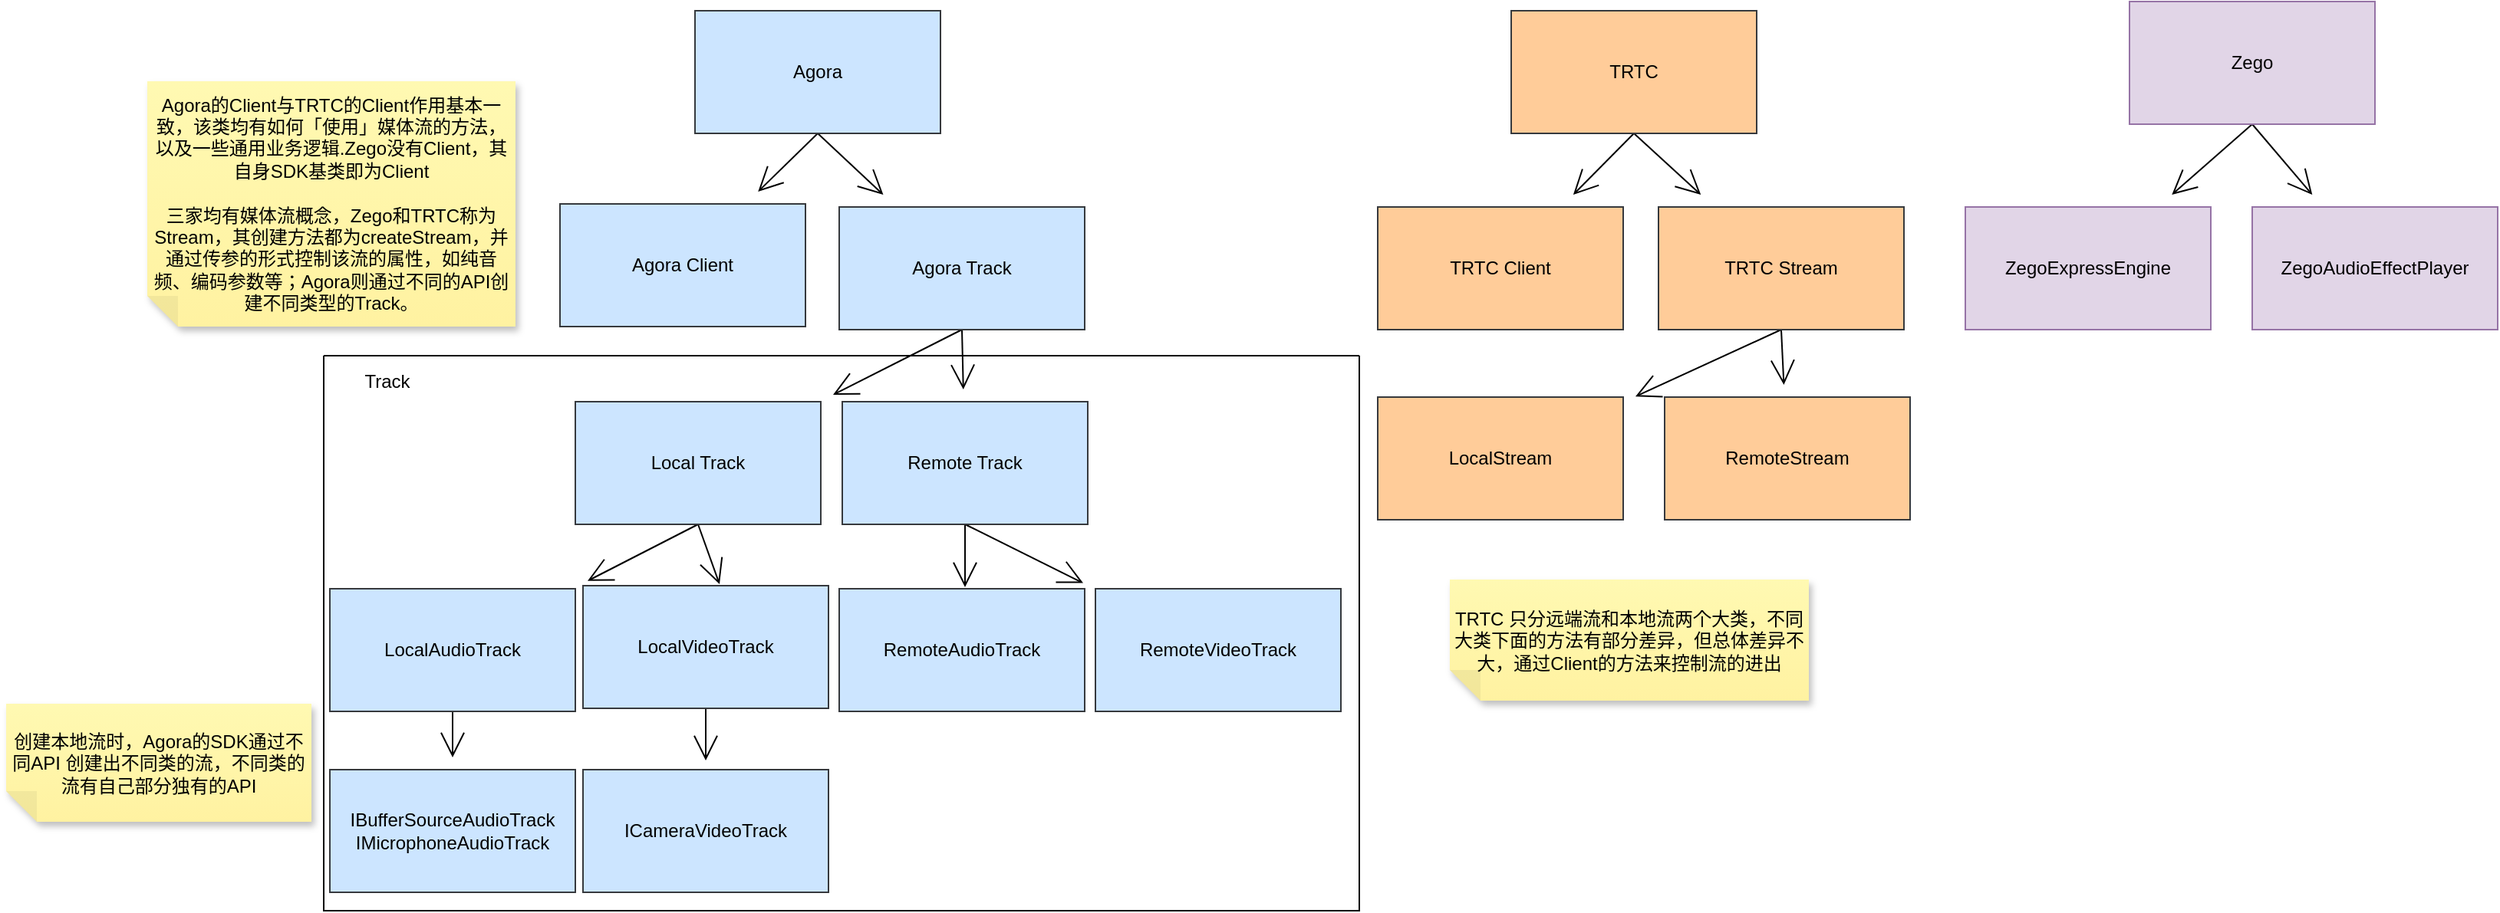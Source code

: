 <mxfile version="20.2.4" type="github">
  <diagram id="XerLuX8gjZ4Qrnr397_4" name="第 1 页">
    <mxGraphModel dx="3436" dy="1779" grid="0" gridSize="10" guides="1" tooltips="1" connect="1" arrows="1" fold="1" page="0" pageScale="1" pageWidth="827" pageHeight="1169" math="0" shadow="0">
      <root>
        <mxCell id="0" />
        <mxCell id="1" parent="0" />
        <mxCell id="Btgb__d3ryDDSwUvl4Ch-6" style="edgeStyle=none;curved=1;rounded=0;orthogonalLoop=1;jettySize=auto;html=1;exitX=0.5;exitY=1;exitDx=0;exitDy=0;endArrow=open;startSize=14;endSize=14;sourcePerimeterSpacing=8;targetPerimeterSpacing=8;" edge="1" parent="1" source="Btgb__d3ryDDSwUvl4Ch-2" target="Btgb__d3ryDDSwUvl4Ch-5">
          <mxGeometry relative="1" as="geometry" />
        </mxCell>
        <mxCell id="Btgb__d3ryDDSwUvl4Ch-8" style="edgeStyle=none;curved=1;rounded=0;orthogonalLoop=1;jettySize=auto;html=1;exitX=0.5;exitY=1;exitDx=0;exitDy=0;endArrow=open;startSize=14;endSize=14;sourcePerimeterSpacing=8;targetPerimeterSpacing=8;" edge="1" parent="1" source="Btgb__d3ryDDSwUvl4Ch-2" target="Btgb__d3ryDDSwUvl4Ch-7">
          <mxGeometry relative="1" as="geometry" />
        </mxCell>
        <mxCell id="Btgb__d3ryDDSwUvl4Ch-2" value="Agora" style="rounded=0;whiteSpace=wrap;html=1;hachureGap=4;fillColor=#cce5ff;strokeColor=#36393d;" vertex="1" parent="1">
          <mxGeometry x="-799" y="-567" width="160" height="80" as="geometry" />
        </mxCell>
        <mxCell id="Btgb__d3ryDDSwUvl4Ch-10" style="edgeStyle=none;curved=1;rounded=0;orthogonalLoop=1;jettySize=auto;html=1;exitX=0.5;exitY=1;exitDx=0;exitDy=0;endArrow=open;startSize=14;endSize=14;sourcePerimeterSpacing=8;targetPerimeterSpacing=8;" edge="1" parent="1" source="Btgb__d3ryDDSwUvl4Ch-3" target="Btgb__d3ryDDSwUvl4Ch-9">
          <mxGeometry relative="1" as="geometry" />
        </mxCell>
        <mxCell id="Btgb__d3ryDDSwUvl4Ch-12" style="edgeStyle=none;curved=1;rounded=0;orthogonalLoop=1;jettySize=auto;html=1;exitX=0.5;exitY=1;exitDx=0;exitDy=0;endArrow=open;startSize=14;endSize=14;sourcePerimeterSpacing=8;targetPerimeterSpacing=8;" edge="1" parent="1" source="Btgb__d3ryDDSwUvl4Ch-3" target="Btgb__d3ryDDSwUvl4Ch-11">
          <mxGeometry relative="1" as="geometry" />
        </mxCell>
        <mxCell id="Btgb__d3ryDDSwUvl4Ch-3" value="TRTC" style="rounded=0;whiteSpace=wrap;html=1;hachureGap=4;fillColor=#ffcc99;strokeColor=#36393d;" vertex="1" parent="1">
          <mxGeometry x="-267" y="-567" width="160" height="80" as="geometry" />
        </mxCell>
        <mxCell id="Btgb__d3ryDDSwUvl4Ch-14" style="edgeStyle=none;curved=1;rounded=0;orthogonalLoop=1;jettySize=auto;html=1;exitX=0.5;exitY=1;exitDx=0;exitDy=0;endArrow=open;startSize=14;endSize=14;sourcePerimeterSpacing=8;targetPerimeterSpacing=8;" edge="1" parent="1" source="Btgb__d3ryDDSwUvl4Ch-4" target="Btgb__d3ryDDSwUvl4Ch-13">
          <mxGeometry relative="1" as="geometry" />
        </mxCell>
        <mxCell id="Btgb__d3ryDDSwUvl4Ch-48" style="edgeStyle=none;curved=1;rounded=0;orthogonalLoop=1;jettySize=auto;html=1;exitX=0.5;exitY=1;exitDx=0;exitDy=0;endArrow=open;startSize=14;endSize=14;sourcePerimeterSpacing=8;targetPerimeterSpacing=8;" edge="1" parent="1" source="Btgb__d3ryDDSwUvl4Ch-4" target="Btgb__d3ryDDSwUvl4Ch-47">
          <mxGeometry relative="1" as="geometry" />
        </mxCell>
        <mxCell id="Btgb__d3ryDDSwUvl4Ch-4" value="Zego" style="rounded=0;whiteSpace=wrap;html=1;hachureGap=4;fillColor=#e1d5e7;strokeColor=#9673a6;" vertex="1" parent="1">
          <mxGeometry x="136" y="-573" width="160" height="80" as="geometry" />
        </mxCell>
        <mxCell id="Btgb__d3ryDDSwUvl4Ch-5" value="Agora Client" style="rounded=0;whiteSpace=wrap;html=1;hachureGap=4;fillColor=#cce5ff;strokeColor=#36393d;" vertex="1" parent="1">
          <mxGeometry x="-887" y="-441" width="160" height="80" as="geometry" />
        </mxCell>
        <mxCell id="Btgb__d3ryDDSwUvl4Ch-19" style="edgeStyle=none;curved=1;rounded=0;orthogonalLoop=1;jettySize=auto;html=1;exitX=0.5;exitY=1;exitDx=0;exitDy=0;endArrow=open;startSize=14;endSize=14;sourcePerimeterSpacing=8;targetPerimeterSpacing=8;" edge="1" parent="1" source="Btgb__d3ryDDSwUvl4Ch-7" target="Btgb__d3ryDDSwUvl4Ch-18">
          <mxGeometry relative="1" as="geometry" />
        </mxCell>
        <mxCell id="Btgb__d3ryDDSwUvl4Ch-21" style="edgeStyle=none;curved=1;rounded=0;orthogonalLoop=1;jettySize=auto;html=1;exitX=0.5;exitY=1;exitDx=0;exitDy=0;endArrow=open;startSize=14;endSize=14;sourcePerimeterSpacing=8;targetPerimeterSpacing=8;" edge="1" parent="1" source="Btgb__d3ryDDSwUvl4Ch-7" target="Btgb__d3ryDDSwUvl4Ch-20">
          <mxGeometry relative="1" as="geometry" />
        </mxCell>
        <mxCell id="Btgb__d3ryDDSwUvl4Ch-7" value="Agora Track" style="rounded=0;whiteSpace=wrap;html=1;hachureGap=4;fillColor=#cce5ff;strokeColor=#36393d;" vertex="1" parent="1">
          <mxGeometry x="-705" y="-439" width="160" height="80" as="geometry" />
        </mxCell>
        <mxCell id="Btgb__d3ryDDSwUvl4Ch-9" value="TRTC Client" style="rounded=0;whiteSpace=wrap;html=1;hachureGap=4;fillColor=#ffcc99;strokeColor=#36393d;" vertex="1" parent="1">
          <mxGeometry x="-354" y="-439" width="160" height="80" as="geometry" />
        </mxCell>
        <mxCell id="Btgb__d3ryDDSwUvl4Ch-42" style="edgeStyle=none;curved=1;rounded=0;orthogonalLoop=1;jettySize=auto;html=1;exitX=0.5;exitY=1;exitDx=0;exitDy=0;endArrow=open;startSize=14;endSize=14;sourcePerimeterSpacing=8;targetPerimeterSpacing=8;" edge="1" parent="1" source="Btgb__d3ryDDSwUvl4Ch-11" target="Btgb__d3ryDDSwUvl4Ch-41">
          <mxGeometry relative="1" as="geometry" />
        </mxCell>
        <mxCell id="Btgb__d3ryDDSwUvl4Ch-44" style="edgeStyle=none;curved=1;rounded=0;orthogonalLoop=1;jettySize=auto;html=1;exitX=0.5;exitY=1;exitDx=0;exitDy=0;endArrow=open;startSize=14;endSize=14;sourcePerimeterSpacing=8;targetPerimeterSpacing=8;" edge="1" parent="1" source="Btgb__d3ryDDSwUvl4Ch-11" target="Btgb__d3ryDDSwUvl4Ch-43">
          <mxGeometry relative="1" as="geometry" />
        </mxCell>
        <mxCell id="Btgb__d3ryDDSwUvl4Ch-11" value="TRTC Stream" style="rounded=0;whiteSpace=wrap;html=1;hachureGap=4;fillColor=#ffcc99;strokeColor=#36393d;" vertex="1" parent="1">
          <mxGeometry x="-171" y="-439" width="160" height="80" as="geometry" />
        </mxCell>
        <mxCell id="Btgb__d3ryDDSwUvl4Ch-13" value="ZegoExpressEngine" style="rounded=0;whiteSpace=wrap;html=1;hachureGap=4;fillColor=#e1d5e7;strokeColor=#9673a6;" vertex="1" parent="1">
          <mxGeometry x="29" y="-439" width="160" height="80" as="geometry" />
        </mxCell>
        <mxCell id="Btgb__d3ryDDSwUvl4Ch-17" value="Agora的Client与TRTC的Client作用基本一致，该类均有如何「使用」媒体流的方法，以及一些通用业务逻辑.Zego没有Client，其自身SDK基类即为Client&lt;br&gt;&lt;br&gt;三家均有媒体流概念，Zego和TRTC称为Stream，其创建方法都为createStream，并通过传参的形式控制该流的属性，如纯音频、编码参数等；Agora则通过不同的API创建不同类型的Track。" style="shape=note;whiteSpace=wrap;html=1;backgroundOutline=1;fontColor=#000000;darkOpacity=0.05;fillColor=#FFF9B2;strokeColor=none;fillStyle=solid;direction=west;gradientDirection=north;gradientColor=#FFF2A1;shadow=1;size=20;pointerEvents=1;hachureGap=4;" vertex="1" parent="1">
          <mxGeometry x="-1156" y="-521" width="240" height="160" as="geometry" />
        </mxCell>
        <mxCell id="Btgb__d3ryDDSwUvl4Ch-23" style="edgeStyle=none;curved=1;rounded=0;orthogonalLoop=1;jettySize=auto;html=1;exitX=0.5;exitY=1;exitDx=0;exitDy=0;endArrow=open;startSize=14;endSize=14;sourcePerimeterSpacing=8;targetPerimeterSpacing=8;" edge="1" parent="1" source="Btgb__d3ryDDSwUvl4Ch-18" target="Btgb__d3ryDDSwUvl4Ch-22">
          <mxGeometry relative="1" as="geometry" />
        </mxCell>
        <mxCell id="Btgb__d3ryDDSwUvl4Ch-25" style="edgeStyle=none;curved=1;rounded=0;orthogonalLoop=1;jettySize=auto;html=1;exitX=0.5;exitY=1;exitDx=0;exitDy=0;endArrow=open;startSize=14;endSize=14;sourcePerimeterSpacing=8;targetPerimeterSpacing=8;" edge="1" parent="1" source="Btgb__d3ryDDSwUvl4Ch-18">
          <mxGeometry relative="1" as="geometry">
            <mxPoint x="-783" y="-193" as="targetPoint" />
          </mxGeometry>
        </mxCell>
        <mxCell id="Btgb__d3ryDDSwUvl4Ch-18" value="Local Track" style="rounded=0;whiteSpace=wrap;html=1;hachureGap=4;fillColor=#cce5ff;strokeColor=#36393d;" vertex="1" parent="1">
          <mxGeometry x="-877" y="-312" width="160" height="80" as="geometry" />
        </mxCell>
        <mxCell id="Btgb__d3ryDDSwUvl4Ch-27" style="edgeStyle=none;curved=1;rounded=0;orthogonalLoop=1;jettySize=auto;html=1;exitX=0.5;exitY=1;exitDx=0;exitDy=0;endArrow=open;startSize=14;endSize=14;sourcePerimeterSpacing=8;targetPerimeterSpacing=8;" edge="1" parent="1" source="Btgb__d3ryDDSwUvl4Ch-20" target="Btgb__d3ryDDSwUvl4Ch-26">
          <mxGeometry relative="1" as="geometry" />
        </mxCell>
        <mxCell id="Btgb__d3ryDDSwUvl4Ch-29" style="edgeStyle=none;curved=1;rounded=0;orthogonalLoop=1;jettySize=auto;html=1;exitX=0.5;exitY=1;exitDx=0;exitDy=0;endArrow=open;startSize=14;endSize=14;sourcePerimeterSpacing=8;targetPerimeterSpacing=8;" edge="1" parent="1" source="Btgb__d3ryDDSwUvl4Ch-20">
          <mxGeometry relative="1" as="geometry">
            <mxPoint x="-623" y="-191" as="targetPoint" />
          </mxGeometry>
        </mxCell>
        <mxCell id="Btgb__d3ryDDSwUvl4Ch-20" value="Remote Track" style="rounded=0;whiteSpace=wrap;html=1;hachureGap=4;fillColor=#cce5ff;strokeColor=#36393d;" vertex="1" parent="1">
          <mxGeometry x="-703" y="-312" width="160" height="80" as="geometry" />
        </mxCell>
        <mxCell id="Btgb__d3ryDDSwUvl4Ch-31" style="edgeStyle=none;curved=1;rounded=0;orthogonalLoop=1;jettySize=auto;html=1;exitX=0.5;exitY=1;exitDx=0;exitDy=0;endArrow=open;startSize=14;endSize=14;sourcePerimeterSpacing=8;targetPerimeterSpacing=8;" edge="1" parent="1" source="Btgb__d3ryDDSwUvl4Ch-22" target="Btgb__d3ryDDSwUvl4Ch-30">
          <mxGeometry relative="1" as="geometry" />
        </mxCell>
        <mxCell id="Btgb__d3ryDDSwUvl4Ch-22" value="LocalAudioTrack" style="rounded=0;whiteSpace=wrap;html=1;hachureGap=4;fillColor=#cce5ff;strokeColor=#36393d;" vertex="1" parent="1">
          <mxGeometry x="-1037" y="-190" width="160" height="80" as="geometry" />
        </mxCell>
        <mxCell id="Btgb__d3ryDDSwUvl4Ch-33" style="edgeStyle=none;curved=1;rounded=0;orthogonalLoop=1;jettySize=auto;html=1;exitX=0.5;exitY=1;exitDx=0;exitDy=0;endArrow=open;startSize=14;endSize=14;sourcePerimeterSpacing=8;targetPerimeterSpacing=8;" edge="1" parent="1" source="Btgb__d3ryDDSwUvl4Ch-24">
          <mxGeometry relative="1" as="geometry">
            <mxPoint x="-792" y="-78" as="targetPoint" />
          </mxGeometry>
        </mxCell>
        <mxCell id="Btgb__d3ryDDSwUvl4Ch-26" value="RemoteVideoTrack" style="rounded=0;whiteSpace=wrap;html=1;hachureGap=4;fillColor=#cce5ff;strokeColor=#36393d;" vertex="1" parent="1">
          <mxGeometry x="-538" y="-190" width="160" height="80" as="geometry" />
        </mxCell>
        <mxCell id="Btgb__d3ryDDSwUvl4Ch-28" value="RemoteAudioTrack" style="rounded=0;whiteSpace=wrap;html=1;hachureGap=4;fillColor=#cce5ff;strokeColor=#36393d;" vertex="1" parent="1">
          <mxGeometry x="-705" y="-190" width="160" height="80" as="geometry" />
        </mxCell>
        <mxCell id="Btgb__d3ryDDSwUvl4Ch-30" value="IBufferSourceAudioTrack&lt;br&gt;IMicrophoneAudioTrack" style="rounded=0;whiteSpace=wrap;html=1;hachureGap=4;fillColor=#cce5ff;strokeColor=#36393d;" vertex="1" parent="1">
          <mxGeometry x="-1037" y="-72" width="160" height="80" as="geometry" />
        </mxCell>
        <mxCell id="Btgb__d3ryDDSwUvl4Ch-32" value="ICameraVideoTrack" style="rounded=0;whiteSpace=wrap;html=1;hachureGap=4;fillColor=#cce5ff;strokeColor=#36393d;" vertex="1" parent="1">
          <mxGeometry x="-872" y="-72" width="160" height="80" as="geometry" />
        </mxCell>
        <mxCell id="Btgb__d3ryDDSwUvl4Ch-34" value="创建本地流时，Agora的SDK通过不同API 创建出不同类的流，不同类的流有自己部分独有的API" style="shape=note;whiteSpace=wrap;html=1;backgroundOutline=1;fontColor=#000000;darkOpacity=0.05;fillColor=#FFF9B2;strokeColor=none;fillStyle=solid;direction=west;gradientDirection=north;gradientColor=#FFF2A1;shadow=1;size=20;pointerEvents=1;hachureGap=4;" vertex="1" parent="1">
          <mxGeometry x="-1248" y="-115" width="199" height="77" as="geometry" />
        </mxCell>
        <mxCell id="Btgb__d3ryDDSwUvl4Ch-39" value="" style="swimlane;startSize=0;hachureGap=4;" vertex="1" parent="1">
          <mxGeometry x="-1041" y="-342" width="675" height="362" as="geometry" />
        </mxCell>
        <mxCell id="Btgb__d3ryDDSwUvl4Ch-40" value="Track" style="text;html=1;align=center;verticalAlign=middle;resizable=0;points=[];autosize=1;strokeColor=none;fillColor=none;hachureGap=4;" vertex="1" parent="Btgb__d3ryDDSwUvl4Ch-39">
          <mxGeometry x="17" y="4" width="48" height="26" as="geometry" />
        </mxCell>
        <mxCell id="Btgb__d3ryDDSwUvl4Ch-24" value="LocalVideoTrack" style="rounded=0;whiteSpace=wrap;html=1;hachureGap=4;fillColor=#cce5ff;strokeColor=#36393d;" vertex="1" parent="Btgb__d3ryDDSwUvl4Ch-39">
          <mxGeometry x="169" y="150" width="160" height="80" as="geometry" />
        </mxCell>
        <mxCell id="Btgb__d3ryDDSwUvl4Ch-41" value="LocalStream" style="rounded=0;whiteSpace=wrap;html=1;hachureGap=4;fillColor=#ffcc99;strokeColor=#36393d;" vertex="1" parent="1">
          <mxGeometry x="-354" y="-315" width="160" height="80" as="geometry" />
        </mxCell>
        <mxCell id="Btgb__d3ryDDSwUvl4Ch-43" value="RemoteStream" style="rounded=0;whiteSpace=wrap;html=1;hachureGap=4;fillColor=#ffcc99;strokeColor=#36393d;" vertex="1" parent="1">
          <mxGeometry x="-167" y="-315" width="160" height="80" as="geometry" />
        </mxCell>
        <mxCell id="Btgb__d3ryDDSwUvl4Ch-45" value="TRTC 只分远端流和本地流两个大类，不同大类下面的方法有部分差异，但总体差异不大，通过Client的方法来控制流的进出" style="shape=note;whiteSpace=wrap;html=1;backgroundOutline=1;fontColor=#000000;darkOpacity=0.05;fillColor=#FFF9B2;strokeColor=none;fillStyle=solid;direction=west;gradientDirection=north;gradientColor=#FFF2A1;shadow=1;size=20;pointerEvents=1;hachureGap=4;" vertex="1" parent="1">
          <mxGeometry x="-307" y="-196" width="234" height="79" as="geometry" />
        </mxCell>
        <mxCell id="Btgb__d3ryDDSwUvl4Ch-47" value="ZegoAudioEffectPlayer" style="rounded=0;whiteSpace=wrap;html=1;hachureGap=4;fillColor=#e1d5e7;strokeColor=#9673a6;" vertex="1" parent="1">
          <mxGeometry x="216" y="-439" width="160" height="80" as="geometry" />
        </mxCell>
      </root>
    </mxGraphModel>
  </diagram>
</mxfile>
